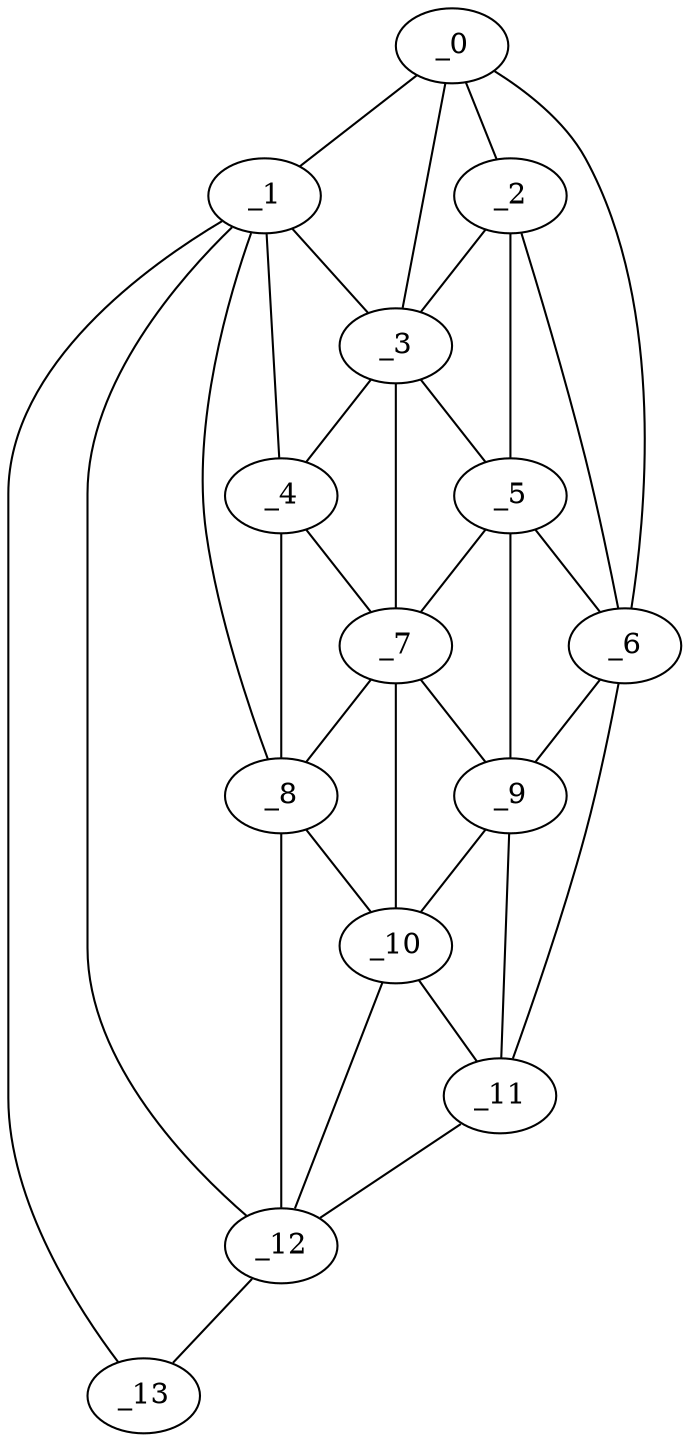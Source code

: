 graph "obj18__300.gxl" {
	_0	 [x=12,
		y=20];
	_1	 [x=62,
		y=16];
	_0 -- _1	 [valence=1];
	_2	 [x=82,
		y=92];
	_0 -- _2	 [valence=2];
	_3	 [x=83,
		y=74];
	_0 -- _3	 [valence=1];
	_6	 [x=91,
		y=102];
	_0 -- _6	 [valence=1];
	_1 -- _3	 [valence=2];
	_4	 [x=86,
		y=66];
	_1 -- _4	 [valence=1];
	_8	 [x=93,
		y=64];
	_1 -- _8	 [valence=2];
	_12	 [x=115,
		y=29];
	_1 -- _12	 [valence=2];
	_13	 [x=117,
		y=18];
	_1 -- _13	 [valence=1];
	_2 -- _3	 [valence=2];
	_5	 [x=89,
		y=92];
	_2 -- _5	 [valence=2];
	_2 -- _6	 [valence=2];
	_3 -- _4	 [valence=2];
	_3 -- _5	 [valence=2];
	_7	 [x=92,
		y=76];
	_3 -- _7	 [valence=1];
	_4 -- _7	 [valence=2];
	_4 -- _8	 [valence=1];
	_5 -- _6	 [valence=2];
	_5 -- _7	 [valence=2];
	_9	 [x=98,
		y=80];
	_5 -- _9	 [valence=1];
	_6 -- _9	 [valence=1];
	_11	 [x=109,
		y=62];
	_6 -- _11	 [valence=1];
	_7 -- _8	 [valence=2];
	_7 -- _9	 [valence=2];
	_10	 [x=102,
		y=64];
	_7 -- _10	 [valence=1];
	_8 -- _10	 [valence=2];
	_8 -- _12	 [valence=2];
	_9 -- _10	 [valence=1];
	_9 -- _11	 [valence=2];
	_10 -- _11	 [valence=2];
	_10 -- _12	 [valence=1];
	_11 -- _12	 [valence=1];
	_12 -- _13	 [valence=1];
}
